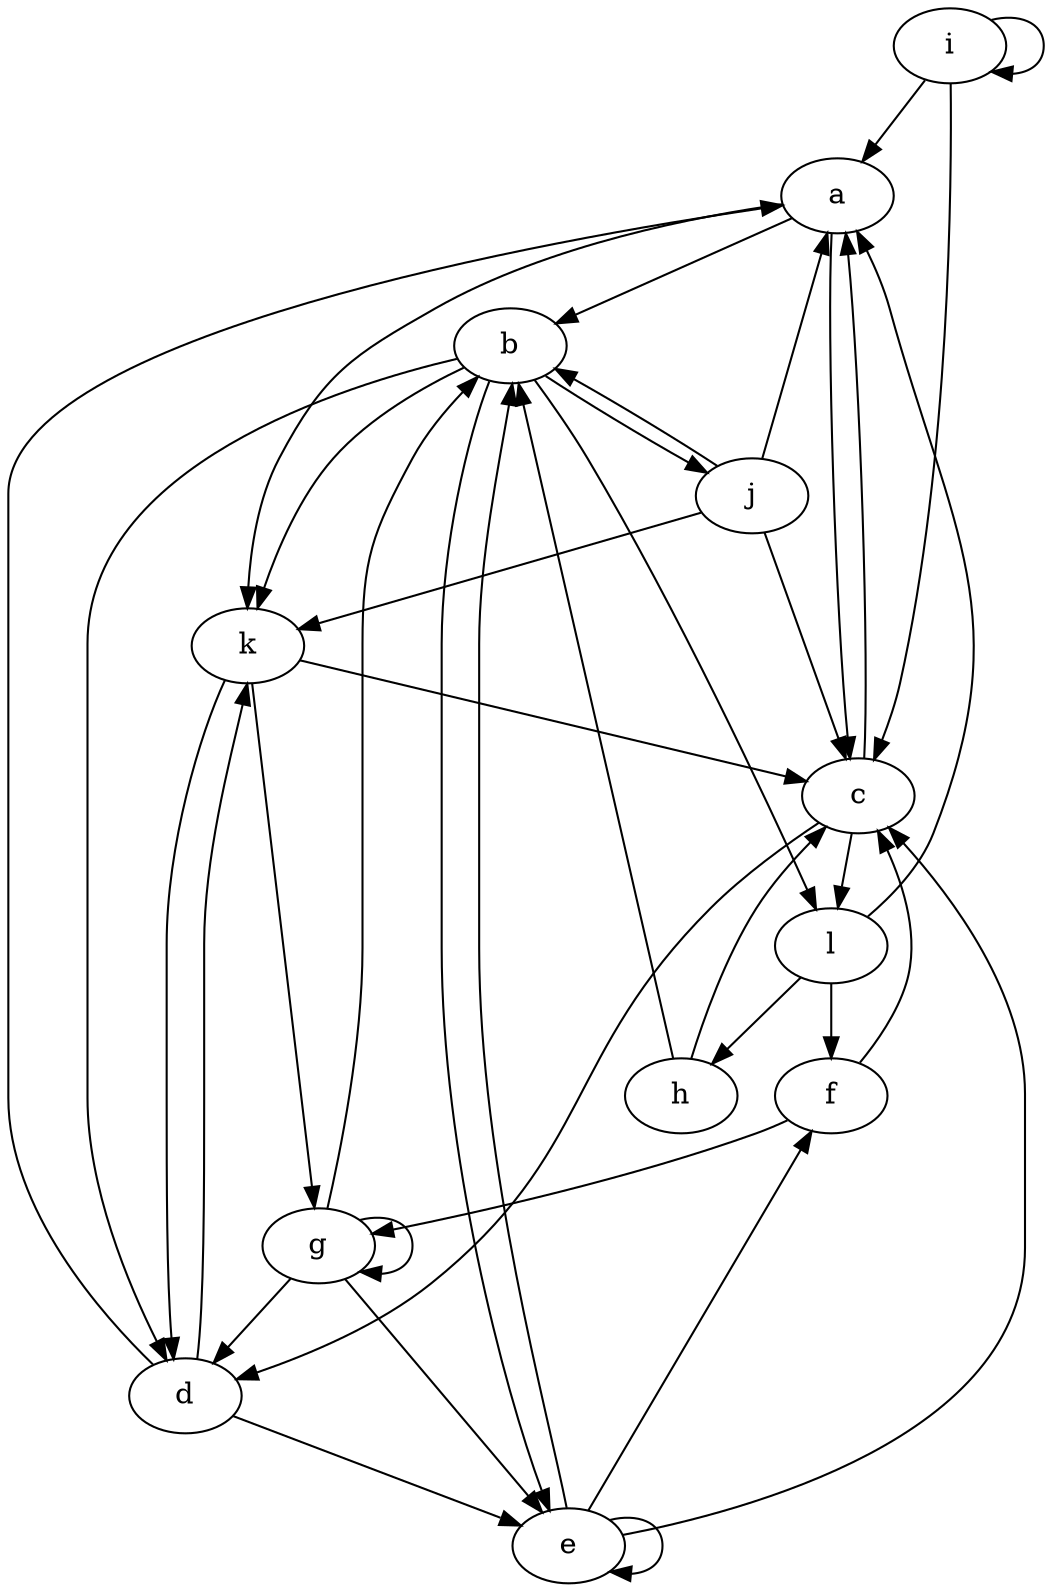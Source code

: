 digraph G {
  a [ label="a" ];
  b [ label="b" ];
  c [ label="c" ];
  k [ label="k" ];
  d [ label="d" ];
  e [ label="e" ];
  j [ label="j" ];
  l [ label="l" ];
  f [ label="f" ];
  g [ label="g" ];
  h [ label="h" ];
  i [ label="i" ];
  a -> b [ label="" ];
  a -> c [ label="" ];
  a -> k [ label="" ];
  b -> d [ label="" ];
  b -> e [ label="" ];
  b -> j [ label="" ];
  b -> k [ label="" ];
  b -> l [ label="" ];
  c -> a [ label="" ];
  c -> d [ label="" ];
  c -> l [ label="" ];
  d -> a [ label="" ];
  d -> e [ label="" ];
  d -> k [ label="" ];
  e -> b [ label="" ];
  e -> c [ label="" ];
  e -> e [ label="" ];
  e -> f [ label="" ];
  f -> c [ label="" ];
  f -> g [ label="" ];
  g -> g [ label="" ];
  g -> e [ label="" ];
  g -> b [ label="" ];
  g -> d [ label="" ];
  h -> b [ label="" ];
  h -> c [ label="" ];
  i -> a [ label="" ];
  i -> c [ label="" ];
  i -> i [ label="" ];
  j -> k [ label="" ];
  j -> c [ label="" ];
  j -> a [ label="" ];
  j -> b [ label="" ];
  k -> c [ label="" ];
  k -> g [ label="" ];
  k -> d [ label="" ];
  l -> a [ label="" ];
  l -> f [ label="" ];
  l -> h [ label="" ];
}
